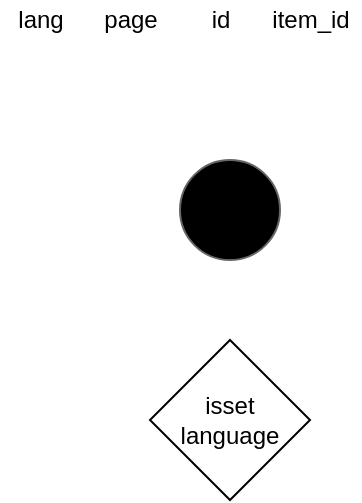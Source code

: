 <mxfile version="14.5.1" type="device"><diagram id="HcD3kKyxeR1JIoFjZWUR" name="Page-1"><mxGraphModel dx="868" dy="545" grid="1" gridSize="10" guides="1" tooltips="1" connect="1" arrows="1" fold="1" page="1" pageScale="1" pageWidth="827" pageHeight="1169" math="0" shadow="0"><root><mxCell id="0"/><mxCell id="1" parent="0"/><mxCell id="Plli1pNSEHITSHQ3eczU-2" value="" style="ellipse;whiteSpace=wrap;html=1;aspect=fixed;strokeColor=#666666;fontColor=#333333;fillColor=#000000;" parent="1" vertex="1"><mxGeometry x="400" y="100" width="50" height="50" as="geometry"/></mxCell><mxCell id="Plli1pNSEHITSHQ3eczU-3" value="page" style="text;html=1;align=center;verticalAlign=middle;resizable=0;points=[];autosize=1;" parent="1" vertex="1"><mxGeometry x="355" y="20" width="40" height="20" as="geometry"/></mxCell><mxCell id="Plli1pNSEHITSHQ3eczU-4" value="lang" style="text;html=1;align=center;verticalAlign=middle;resizable=0;points=[];autosize=1;" parent="1" vertex="1"><mxGeometry x="310" y="20" width="40" height="20" as="geometry"/></mxCell><mxCell id="Plli1pNSEHITSHQ3eczU-5" value="id" style="text;html=1;align=center;verticalAlign=middle;resizable=0;points=[];autosize=1;" parent="1" vertex="1"><mxGeometry x="410" y="20" width="20" height="20" as="geometry"/></mxCell><mxCell id="Plli1pNSEHITSHQ3eczU-6" value="item_id" style="text;html=1;align=center;verticalAlign=middle;resizable=0;points=[];autosize=1;" parent="1" vertex="1"><mxGeometry x="440" y="20" width="50" height="20" as="geometry"/></mxCell><mxCell id="4GXUjIZpE6-SvxXh4Mii-1" value="isset &lt;br&gt;language" style="rhombus;whiteSpace=wrap;html=1;fillColor=#FFFFFF;" vertex="1" parent="1"><mxGeometry x="385" y="190" width="80" height="80" as="geometry"/></mxCell></root></mxGraphModel></diagram></mxfile>
